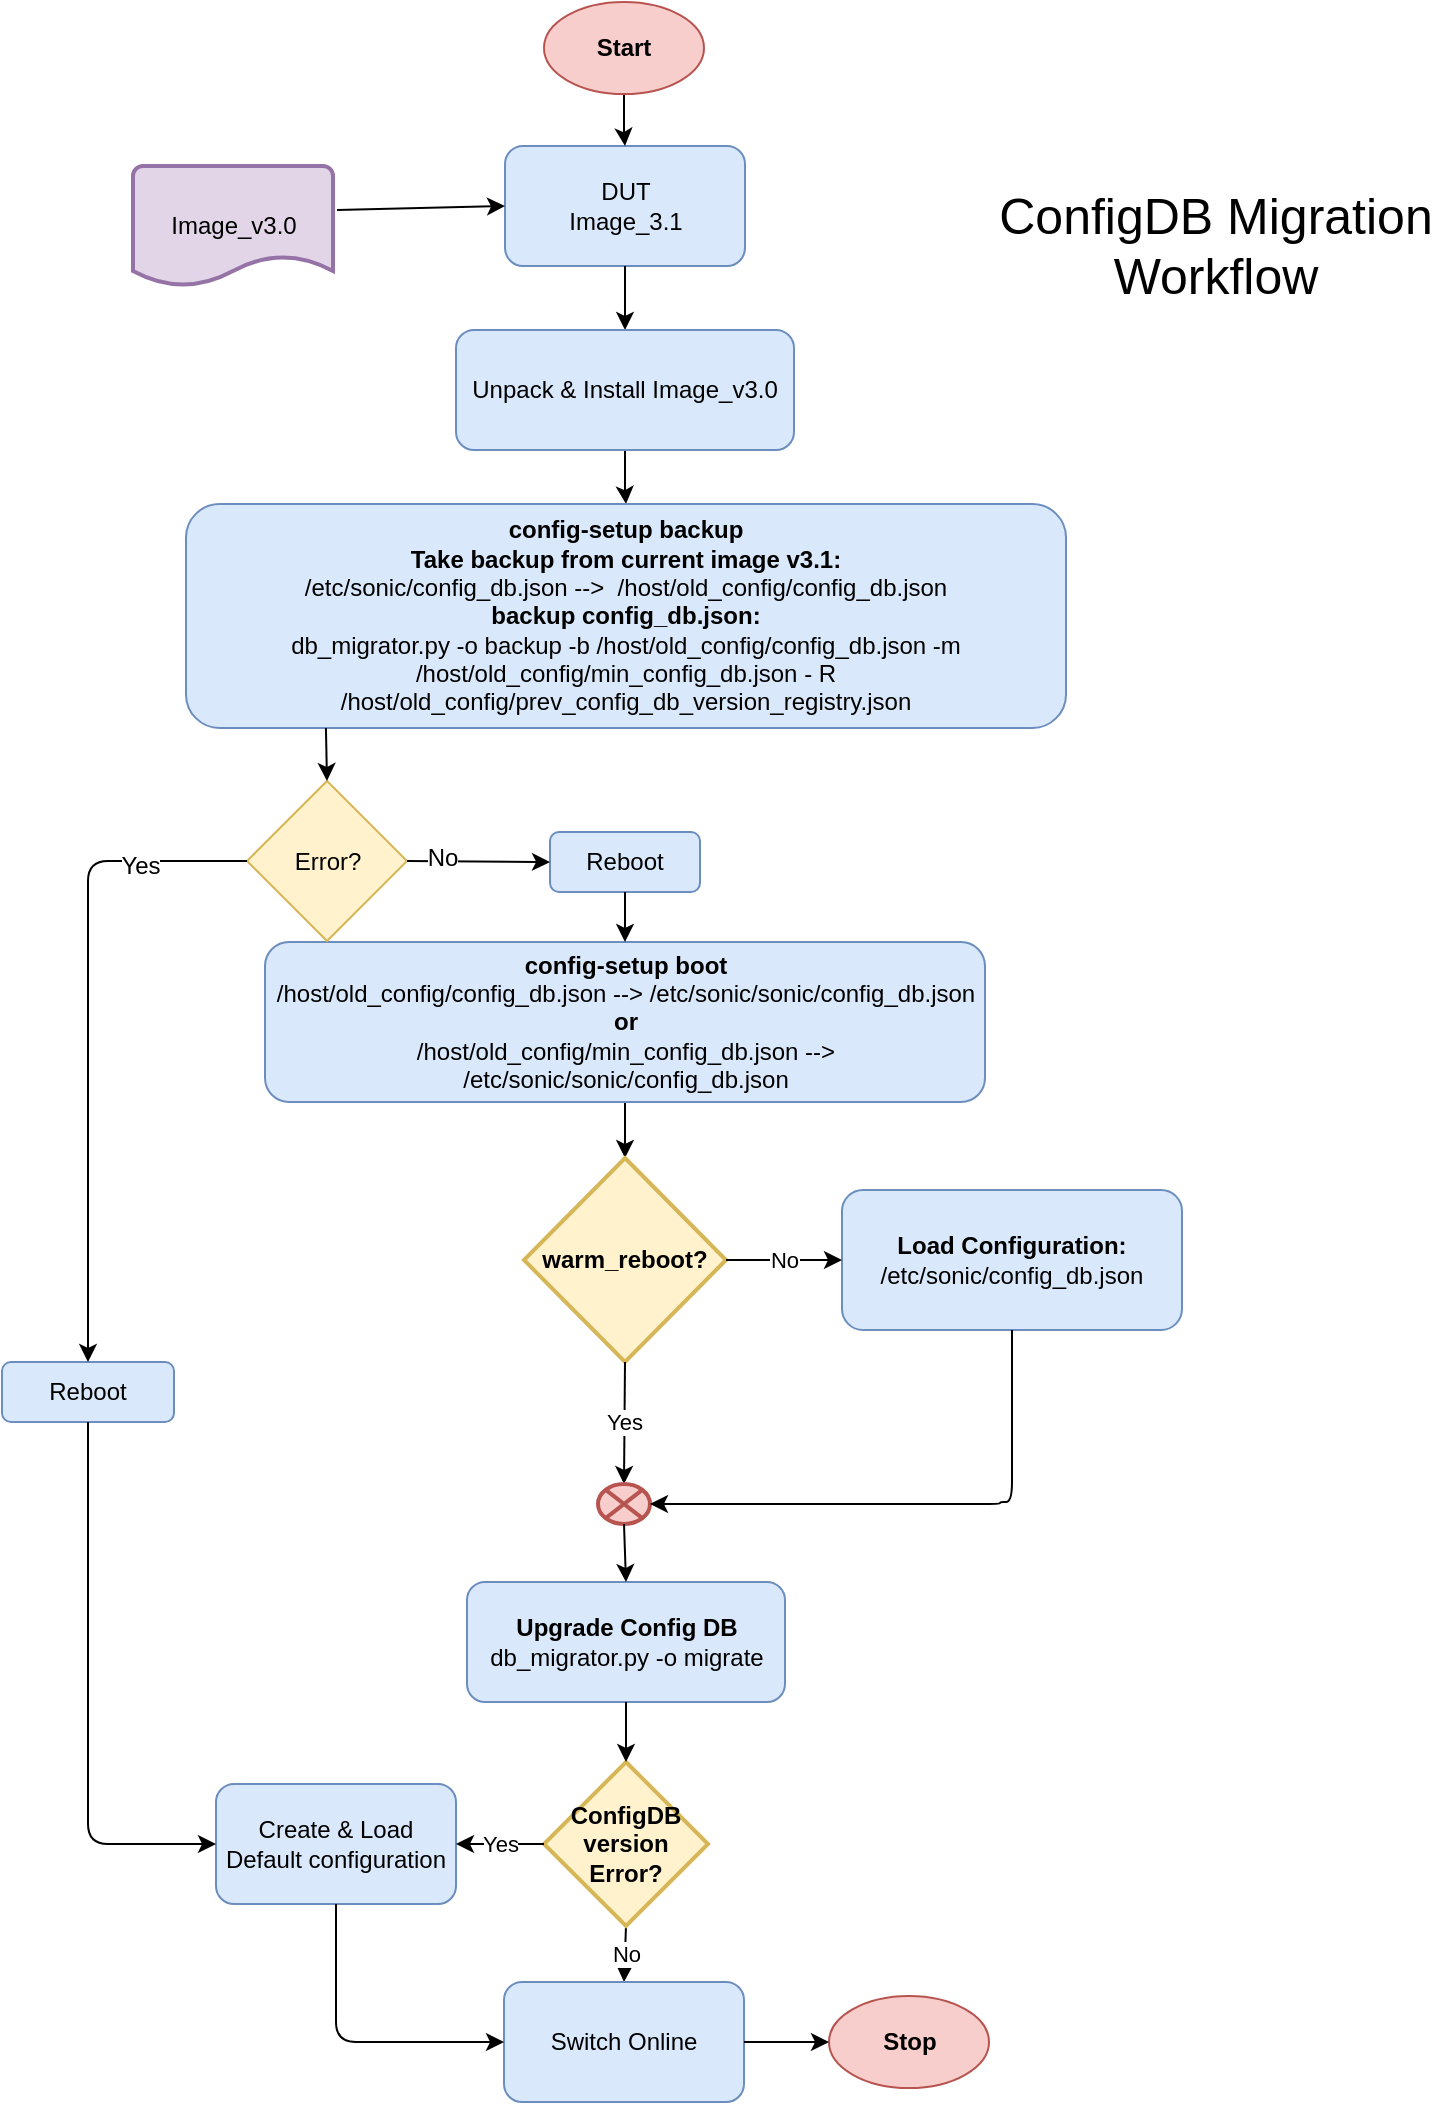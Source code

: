 <mxfile pages="1" version="11.2.5" type="device"><diagram id="8VVwP-XKiVKiHSoBVLpd" name="Page-1"><mxGraphModel dx="1422" dy="783" grid="1" gridSize="10" guides="1" tooltips="1" connect="1" arrows="1" fold="1" page="1" pageScale="1" pageWidth="850" pageHeight="1100" math="0" shadow="0"><root><mxCell id="0"/><mxCell id="1" parent="0"/><mxCell id="XSP7Ka7zvjEEX7KIWUfB-2" value="DUT&lt;br&gt;Image_3.1" style="rounded=1;whiteSpace=wrap;html=1;fillColor=#dae8fc;strokeColor=#6c8ebf;" parent="1" vertex="1"><mxGeometry x="271.5" y="112" width="120" height="60" as="geometry"/></mxCell><mxCell id="XSP7Ka7zvjEEX7KIWUfB-3" value="" style="endArrow=classic;html=1;exitX=1.02;exitY=0.367;exitDx=0;exitDy=0;exitPerimeter=0;entryX=0;entryY=0.5;entryDx=0;entryDy=0;" parent="1" source="XSP7Ka7zvjEEX7KIWUfB-4" target="XSP7Ka7zvjEEX7KIWUfB-2" edge="1"><mxGeometry width="50" height="50" relative="1" as="geometry"><mxPoint x="95.5" y="262" as="sourcePoint"/><mxPoint x="95.5" y="362" as="targetPoint"/></mxGeometry></mxCell><mxCell id="XSP7Ka7zvjEEX7KIWUfB-4" value="Image_v3.0" style="strokeWidth=2;html=1;shape=mxgraph.flowchart.document2;whiteSpace=wrap;size=0.25;fillColor=#e1d5e7;strokeColor=#9673a6;" parent="1" vertex="1"><mxGeometry x="85.5" y="122" width="100" height="60" as="geometry"/></mxCell><mxCell id="XSP7Ka7zvjEEX7KIWUfB-5" value="" style="endArrow=classic;html=1;exitX=0.5;exitY=1;exitDx=0;exitDy=0;entryX=0.5;entryY=0;entryDx=0;entryDy=0;" parent="1" source="XSP7Ka7zvjEEX7KIWUfB-2" target="XSP7Ka7zvjEEX7KIWUfB-6" edge="1"><mxGeometry width="50" height="50" relative="1" as="geometry"><mxPoint x="85.5" y="252" as="sourcePoint"/><mxPoint x="85.5" y="302" as="targetPoint"/></mxGeometry></mxCell><mxCell id="XSP7Ka7zvjEEX7KIWUfB-8" style="edgeStyle=orthogonalEdgeStyle;rounded=0;orthogonalLoop=1;jettySize=auto;html=1;entryX=0.5;entryY=0;entryDx=0;entryDy=0;" parent="1" source="XSP7Ka7zvjEEX7KIWUfB-6" target="XSP7Ka7zvjEEX7KIWUfB-7" edge="1"><mxGeometry relative="1" as="geometry"/></mxCell><mxCell id="XSP7Ka7zvjEEX7KIWUfB-6" value="Unpack &amp;amp; Install Image_v3.0" style="rounded=1;whiteSpace=wrap;html=1;fillColor=#dae8fc;strokeColor=#6c8ebf;" parent="1" vertex="1"><mxGeometry x="247" y="204" width="169" height="60" as="geometry"/></mxCell><mxCell id="XSP7Ka7zvjEEX7KIWUfB-7" value="&lt;b&gt;config-setup backup&lt;br&gt;Take backup from current image v3.1:&lt;br&gt;&lt;/b&gt;/etc/sonic/config_db.json --&amp;gt;&amp;nbsp;&amp;nbsp;/host/old_config/config_db.json&lt;br&gt;&lt;b&gt;backup config_db.json:&lt;/b&gt;&lt;br&gt;db_migrator.py -o backup -b /host/old_config/config_db.json -m /host/old_config/min_config_db.json - R /host/old_config/prev_config_db_version_registry.json" style="rounded=1;whiteSpace=wrap;html=1;fillColor=#dae8fc;strokeColor=#6c8ebf;" parent="1" vertex="1"><mxGeometry x="112" y="291" width="440" height="112" as="geometry"/></mxCell><mxCell id="XSP7Ka7zvjEEX7KIWUfB-9" value="Reboot" style="rounded=1;whiteSpace=wrap;html=1;fillColor=#dae8fc;strokeColor=#6c8ebf;" parent="1" vertex="1"><mxGeometry x="294" y="455" width="75" height="30" as="geometry"/></mxCell><mxCell id="XSP7Ka7zvjEEX7KIWUfB-22" style="edgeStyle=orthogonalEdgeStyle;rounded=0;orthogonalLoop=1;jettySize=auto;html=1;entryX=0.5;entryY=0;entryDx=0;entryDy=0;" parent="1" source="XSP7Ka7zvjEEX7KIWUfB-12" target="SZ4XxqhPx1Mjx81FtJLA-1" edge="1"><mxGeometry relative="1" as="geometry"><mxPoint x="332" y="678" as="targetPoint"/></mxGeometry></mxCell><mxCell id="XSP7Ka7zvjEEX7KIWUfB-12" value="&lt;b&gt;config-setup&amp;nbsp;boot&lt;/b&gt;&lt;br&gt;/host/old_config/config_db.json --&amp;gt; /etc/sonic/sonic/config_db.json&lt;br&gt;&lt;b&gt;or&lt;/b&gt;&lt;br&gt;/host/old_config/min_config_db.json --&amp;gt; /etc/sonic/sonic/config_db.json" style="rounded=1;whiteSpace=wrap;html=1;fillColor=#dae8fc;strokeColor=#6c8ebf;" parent="1" vertex="1"><mxGeometry x="151.5" y="510" width="360" height="80" as="geometry"/></mxCell><mxCell id="XSP7Ka7zvjEEX7KIWUfB-16" value="&lt;b&gt;Load Configuration:&lt;/b&gt;&lt;br&gt;/etc/sonic/config_db.json" style="rounded=1;whiteSpace=wrap;html=1;fillColor=#dae8fc;strokeColor=#6c8ebf;" parent="1" vertex="1"><mxGeometry x="440" y="634" width="170" height="70" as="geometry"/></mxCell><mxCell id="XSP7Ka7zvjEEX7KIWUfB-29" value="" style="edgeStyle=orthogonalEdgeStyle;rounded=0;orthogonalLoop=1;jettySize=auto;html=1;" parent="1" source="XSP7Ka7zvjEEX7KIWUfB-28" target="XSP7Ka7zvjEEX7KIWUfB-2" edge="1"><mxGeometry relative="1" as="geometry"/></mxCell><mxCell id="XSP7Ka7zvjEEX7KIWUfB-28" value="&lt;b&gt;Start&lt;/b&gt;" style="ellipse;whiteSpace=wrap;html=1;fillColor=#f8cecc;strokeColor=#b85450;" parent="1" vertex="1"><mxGeometry x="291" y="40" width="80" height="46" as="geometry"/></mxCell><mxCell id="XSP7Ka7zvjEEX7KIWUfB-30" value="&lt;font style=&quot;font-size: 25px&quot;&gt;ConfigDB Migration Workflow&lt;/font&gt;" style="text;html=1;strokeColor=none;fillColor=none;align=center;verticalAlign=middle;whiteSpace=wrap;rounded=0;" parent="1" vertex="1"><mxGeometry x="510" y="112" width="234" height="98" as="geometry"/></mxCell><mxCell id="SZ4XxqhPx1Mjx81FtJLA-1" value="&lt;b&gt;warm_reboot?&lt;/b&gt;" style="rhombus;whiteSpace=wrap;html=1;fillColor=#fff2cc;strokeColor=#d6b656;gradientColor=none;strokeWidth=2;" parent="1" vertex="1"><mxGeometry x="281" y="618" width="101" height="102" as="geometry"/></mxCell><mxCell id="SZ4XxqhPx1Mjx81FtJLA-3" value="Yes" style="endArrow=classic;html=1;exitX=0.5;exitY=1;exitDx=0;exitDy=0;entryX=0.5;entryY=0;entryDx=0;entryDy=0;entryPerimeter=0;" parent="1" source="SZ4XxqhPx1Mjx81FtJLA-1" target="SZ4XxqhPx1Mjx81FtJLA-8" edge="1"><mxGeometry width="50" height="50" relative="1" as="geometry"><mxPoint x="89.5" y="956" as="sourcePoint"/><mxPoint x="331.5" y="796" as="targetPoint"/></mxGeometry></mxCell><mxCell id="SZ4XxqhPx1Mjx81FtJLA-4" value="No" style="endArrow=classic;html=1;exitX=1;exitY=0.5;exitDx=0;exitDy=0;entryX=0;entryY=0.5;entryDx=0;entryDy=0;" parent="1" source="SZ4XxqhPx1Mjx81FtJLA-1" target="XSP7Ka7zvjEEX7KIWUfB-16" edge="1"><mxGeometry width="50" height="50" relative="1" as="geometry"><mxPoint x="401" y="775" as="sourcePoint"/><mxPoint x="381.5" y="866" as="targetPoint"/></mxGeometry></mxCell><mxCell id="SZ4XxqhPx1Mjx81FtJLA-6" value="&lt;b&gt;Upgrade Config DB&lt;/b&gt;&lt;br&gt;db_migrator.py -o migrate" style="rounded=1;whiteSpace=wrap;html=1;fillColor=#dae8fc;strokeColor=#6c8ebf;" parent="1" vertex="1"><mxGeometry x="252.5" y="830" width="159" height="60" as="geometry"/></mxCell><mxCell id="SZ4XxqhPx1Mjx81FtJLA-8" value="" style="verticalLabelPosition=bottom;verticalAlign=top;html=1;strokeWidth=2;shape=mxgraph.flowchart.or;fillColor=#f8cecc;strokeColor=#b85450;" parent="1" vertex="1"><mxGeometry x="318" y="781" width="26" height="20" as="geometry"/></mxCell><mxCell id="SZ4XxqhPx1Mjx81FtJLA-9" value="" style="edgeStyle=segmentEdgeStyle;endArrow=classic;html=1;entryX=1;entryY=0.5;entryDx=0;entryDy=0;entryPerimeter=0;exitX=0.5;exitY=1;exitDx=0;exitDy=0;" parent="1" source="XSP7Ka7zvjEEX7KIWUfB-16" target="SZ4XxqhPx1Mjx81FtJLA-8" edge="1"><mxGeometry width="50" height="50" relative="1" as="geometry"><mxPoint x="461.5" y="856" as="sourcePoint"/><mxPoint x="511.5" y="806" as="targetPoint"/><Array as="points"><mxPoint x="519" y="790"/></Array></mxGeometry></mxCell><mxCell id="SZ4XxqhPx1Mjx81FtJLA-10" value="" style="endArrow=classic;html=1;exitX=0.5;exitY=1;exitDx=0;exitDy=0;exitPerimeter=0;entryX=0.5;entryY=0;entryDx=0;entryDy=0;" parent="1" source="SZ4XxqhPx1Mjx81FtJLA-8" target="SZ4XxqhPx1Mjx81FtJLA-6" edge="1"><mxGeometry width="50" height="50" relative="1" as="geometry"><mxPoint x="89.5" y="1016" as="sourcePoint"/><mxPoint x="139.5" y="966" as="targetPoint"/></mxGeometry></mxCell><mxCell id="SZ4XxqhPx1Mjx81FtJLA-11" value="No" style="endArrow=classic;html=1;entryX=0.5;entryY=0;entryDx=0;entryDy=0;exitX=0.5;exitY=1;exitDx=0;exitDy=0;" parent="1" source="U4X_s1TanASmjh6Hs18I-2" target="U4X_s1TanASmjh6Hs18I-8" edge="1"><mxGeometry width="50" height="50" relative="1" as="geometry"><mxPoint x="530" y="960" as="sourcePoint"/><mxPoint x="333" y="1040" as="targetPoint"/></mxGeometry></mxCell><mxCell id="U4X_s1TanASmjh6Hs18I-2" value="&lt;b&gt;ConfigDB version Error?&lt;/b&gt;" style="rhombus;whiteSpace=wrap;html=1;fillColor=#fff2cc;strokeColor=#d6b656;gradientColor=none;strokeWidth=2;" parent="1" vertex="1"><mxGeometry x="291" y="920" width="82" height="82" as="geometry"/></mxCell><mxCell id="U4X_s1TanASmjh6Hs18I-3" value="" style="endArrow=classic;html=1;exitX=0.5;exitY=1;exitDx=0;exitDy=0;entryX=0.5;entryY=0;entryDx=0;entryDy=0;" parent="1" source="SZ4XxqhPx1Mjx81FtJLA-6" target="U4X_s1TanASmjh6Hs18I-2" edge="1"><mxGeometry width="50" height="50" relative="1" as="geometry"><mxPoint x="80" y="1230" as="sourcePoint"/><mxPoint x="130" y="1180" as="targetPoint"/></mxGeometry></mxCell><mxCell id="U4X_s1TanASmjh6Hs18I-4" value="Create &amp;amp; Load Default configuration" style="rounded=1;whiteSpace=wrap;html=1;fillColor=#dae8fc;strokeColor=#6c8ebf;" parent="1" vertex="1"><mxGeometry x="127" y="931" width="120" height="60" as="geometry"/></mxCell><mxCell id="U4X_s1TanASmjh6Hs18I-5" value="Yes" style="endArrow=classic;html=1;exitX=0;exitY=0.5;exitDx=0;exitDy=0;entryX=1;entryY=0.5;entryDx=0;entryDy=0;" parent="1" source="U4X_s1TanASmjh6Hs18I-2" target="U4X_s1TanASmjh6Hs18I-4" edge="1"><mxGeometry width="50" height="50" relative="1" as="geometry"><mxPoint x="90" y="1150" as="sourcePoint"/><mxPoint x="140" y="1100" as="targetPoint"/></mxGeometry></mxCell><mxCell id="U4X_s1TanASmjh6Hs18I-7" value="&lt;b&gt;Stop&lt;/b&gt;" style="ellipse;whiteSpace=wrap;html=1;fillColor=#f8cecc;strokeColor=#b85450;" parent="1" vertex="1"><mxGeometry x="433.5" y="1037" width="80" height="46" as="geometry"/></mxCell><mxCell id="U4X_s1TanASmjh6Hs18I-8" value="Switch Online" style="rounded=1;whiteSpace=wrap;html=1;fillColor=#dae8fc;strokeColor=#6c8ebf;" parent="1" vertex="1"><mxGeometry x="271" y="1030" width="120" height="60" as="geometry"/></mxCell><mxCell id="U4X_s1TanASmjh6Hs18I-12" value="" style="edgeStyle=segmentEdgeStyle;endArrow=classic;html=1;entryX=0;entryY=0.5;entryDx=0;entryDy=0;exitX=0.5;exitY=1;exitDx=0;exitDy=0;" parent="1" source="U4X_s1TanASmjh6Hs18I-4" target="U4X_s1TanASmjh6Hs18I-8" edge="1"><mxGeometry width="50" height="50" relative="1" as="geometry"><mxPoint x="110.5" y="1073" as="sourcePoint"/><mxPoint x="160.5" y="1023" as="targetPoint"/><Array as="points"><mxPoint x="187" y="1060"/></Array></mxGeometry></mxCell><mxCell id="U4X_s1TanASmjh6Hs18I-13" value="" style="endArrow=classic;html=1;exitX=1;exitY=0.5;exitDx=0;exitDy=0;entryX=0;entryY=0.5;entryDx=0;entryDy=0;" parent="1" source="U4X_s1TanASmjh6Hs18I-8" target="U4X_s1TanASmjh6Hs18I-7" edge="1"><mxGeometry width="50" height="50" relative="1" as="geometry"><mxPoint x="485" y="1052" as="sourcePoint"/><mxPoint x="460" y="1060" as="targetPoint"/></mxGeometry></mxCell><mxCell id="l59XCGzfnS16TUvlpyhj-1" value="Error?" style="rhombus;whiteSpace=wrap;html=1;fillColor=#fff2cc;strokeColor=#d6b656;" parent="1" vertex="1"><mxGeometry x="142.5" y="429.5" width="80" height="80" as="geometry"/></mxCell><mxCell id="l59XCGzfnS16TUvlpyhj-2" value="" style="endArrow=classic;html=1;exitX=0.159;exitY=1;exitDx=0;exitDy=0;exitPerimeter=0;entryX=0.5;entryY=0;entryDx=0;entryDy=0;" parent="1" source="XSP7Ka7zvjEEX7KIWUfB-7" target="l59XCGzfnS16TUvlpyhj-1" edge="1"><mxGeometry width="50" height="50" relative="1" as="geometry"><mxPoint x="90" y="1160" as="sourcePoint"/><mxPoint x="140" y="1110" as="targetPoint"/></mxGeometry></mxCell><mxCell id="l59XCGzfnS16TUvlpyhj-3" value="" style="endArrow=classic;html=1;exitX=1;exitY=0.5;exitDx=0;exitDy=0;entryX=0;entryY=0.5;entryDx=0;entryDy=0;" parent="1" source="l59XCGzfnS16TUvlpyhj-1" target="XSP7Ka7zvjEEX7KIWUfB-9" edge="1"><mxGeometry width="50" height="50" relative="1" as="geometry"><mxPoint x="90" y="1160" as="sourcePoint"/><mxPoint x="140" y="1110" as="targetPoint"/></mxGeometry></mxCell><mxCell id="l59XCGzfnS16TUvlpyhj-4" value="No" style="text;html=1;resizable=0;points=[];align=center;verticalAlign=middle;labelBackgroundColor=#ffffff;" parent="l59XCGzfnS16TUvlpyhj-3" vertex="1" connectable="0"><mxGeometry x="-0.553" y="2" relative="1" as="geometry"><mxPoint x="1" as="offset"/></mxGeometry></mxCell><mxCell id="l59XCGzfnS16TUvlpyhj-5" value="Reboot" style="rounded=1;whiteSpace=wrap;html=1;fillColor=#dae8fc;strokeColor=#6c8ebf;" parent="1" vertex="1"><mxGeometry x="20" y="720" width="86" height="30" as="geometry"/></mxCell><mxCell id="l59XCGzfnS16TUvlpyhj-6" value="" style="edgeStyle=segmentEdgeStyle;endArrow=classic;html=1;entryX=0.5;entryY=0;entryDx=0;entryDy=0;exitX=0;exitY=0.5;exitDx=0;exitDy=0;" parent="1" source="l59XCGzfnS16TUvlpyhj-1" target="l59XCGzfnS16TUvlpyhj-5" edge="1"><mxGeometry width="50" height="50" relative="1" as="geometry"><mxPoint x="10" y="1160" as="sourcePoint"/><mxPoint x="60" y="1110" as="targetPoint"/></mxGeometry></mxCell><mxCell id="l59XCGzfnS16TUvlpyhj-7" value="Yes" style="text;html=1;resizable=0;points=[];align=center;verticalAlign=middle;labelBackgroundColor=#ffffff;" parent="l59XCGzfnS16TUvlpyhj-6" vertex="1" connectable="0"><mxGeometry x="-0.673" y="2" relative="1" as="geometry"><mxPoint as="offset"/></mxGeometry></mxCell><mxCell id="l59XCGzfnS16TUvlpyhj-8" value="" style="edgeStyle=segmentEdgeStyle;endArrow=classic;html=1;entryX=0;entryY=0.5;entryDx=0;entryDy=0;exitX=0.5;exitY=1;exitDx=0;exitDy=0;" parent="1" source="l59XCGzfnS16TUvlpyhj-5" target="U4X_s1TanASmjh6Hs18I-4" edge="1"><mxGeometry width="50" height="50" relative="1" as="geometry"><mxPoint x="10" y="1160" as="sourcePoint"/><mxPoint x="60" y="1110" as="targetPoint"/><Array as="points"><mxPoint x="63" y="961"/></Array></mxGeometry></mxCell><mxCell id="K1eve2ze2zHcpLaxTb0a-2" value="" style="endArrow=classic;html=1;exitX=0.5;exitY=1;exitDx=0;exitDy=0;entryX=0.5;entryY=0;entryDx=0;entryDy=0;" edge="1" parent="1" source="XSP7Ka7zvjEEX7KIWUfB-9" target="XSP7Ka7zvjEEX7KIWUfB-12"><mxGeometry width="50" height="50" relative="1" as="geometry"><mxPoint x="20" y="1160" as="sourcePoint"/><mxPoint x="70" y="1110" as="targetPoint"/></mxGeometry></mxCell></root></mxGraphModel></diagram></mxfile>